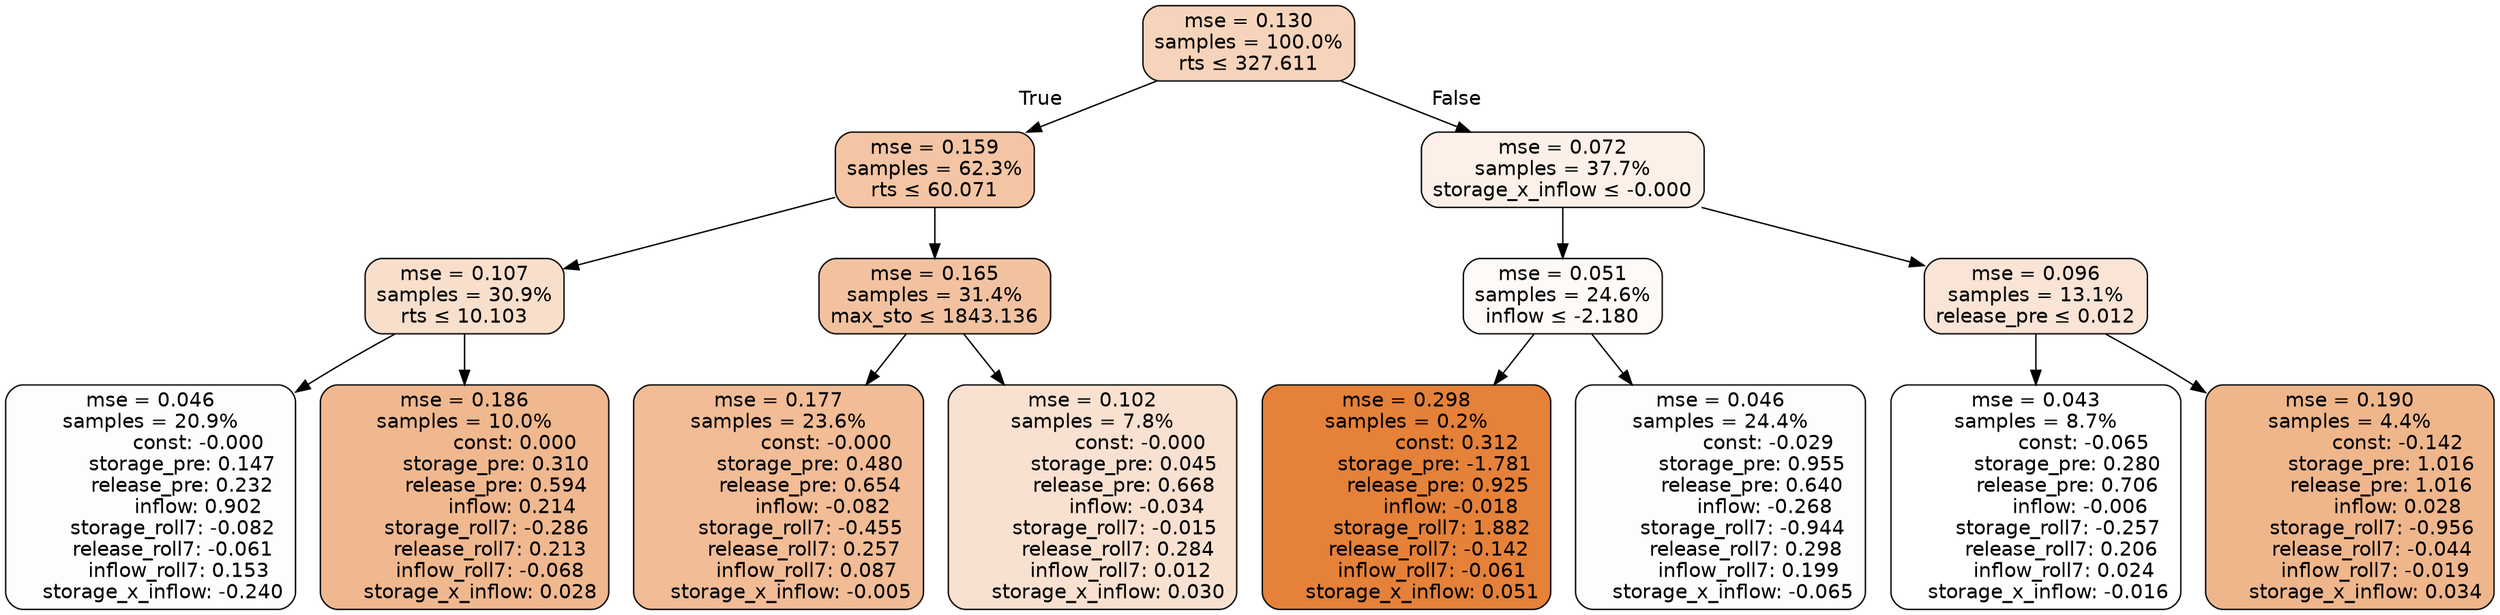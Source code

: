 digraph tree {
bgcolor="transparent"
node [shape=rectangle, style="filled, rounded", color="black", fontname=helvetica] ;
edge [fontname=helvetica] ;
	"0" [label="mse = 0.130
samples = 100.0%
rts &le; 327.611", fillcolor="#f6d4bb"]
	"1" [label="mse = 0.159
samples = 62.3%
rts &le; 60.071", fillcolor="#f3c5a4"]
	"2" [label="mse = 0.107
samples = 30.9%
rts &le; 10.103", fillcolor="#f8dfcc"]
	"3" [label="mse = 0.046
samples = 20.9%
               const: -0.000
          storage_pre: 0.147
          release_pre: 0.232
               inflow: 0.902
       storage_roll7: -0.082
       release_roll7: -0.061
         inflow_roll7: 0.153
    storage_x_inflow: -0.240", fillcolor="#fefdfc"]
	"4" [label="mse = 0.186
samples = 10.0%
                const: 0.000
          storage_pre: 0.310
          release_pre: 0.594
               inflow: 0.214
       storage_roll7: -0.286
        release_roll7: 0.213
        inflow_roll7: -0.068
     storage_x_inflow: 0.028", fillcolor="#f0b88f"]
	"5" [label="mse = 0.165
samples = 31.4%
max_sto &le; 1843.136", fillcolor="#f2c2a0"]
	"6" [label="mse = 0.177
samples = 23.6%
               const: -0.000
          storage_pre: 0.480
          release_pre: 0.654
              inflow: -0.082
       storage_roll7: -0.455
        release_roll7: 0.257
         inflow_roll7: 0.087
    storage_x_inflow: -0.005", fillcolor="#f1bc96"]
	"7" [label="mse = 0.102
samples = 7.8%
               const: -0.000
          storage_pre: 0.045
          release_pre: 0.668
              inflow: -0.034
       storage_roll7: -0.015
        release_roll7: 0.284
         inflow_roll7: 0.012
     storage_x_inflow: 0.030", fillcolor="#f8e1d0"]
	"8" [label="mse = 0.072
samples = 37.7%
storage_x_inflow &le; -0.000", fillcolor="#fcf0e8"]
	"9" [label="mse = 0.051
samples = 24.6%
inflow &le; -2.180", fillcolor="#fefaf8"]
	"10" [label="mse = 0.298
samples = 0.2%
                const: 0.312
         storage_pre: -1.781
          release_pre: 0.925
              inflow: -0.018
        storage_roll7: 1.882
       release_roll7: -0.142
        inflow_roll7: -0.061
     storage_x_inflow: 0.051", fillcolor="#e58139"]
	"11" [label="mse = 0.046
samples = 24.4%
               const: -0.029
          storage_pre: 0.955
          release_pre: 0.640
              inflow: -0.268
       storage_roll7: -0.944
        release_roll7: 0.298
         inflow_roll7: 0.199
    storage_x_inflow: -0.065", fillcolor="#fefdfb"]
	"12" [label="mse = 0.096
samples = 13.1%
release_pre &le; 0.012", fillcolor="#f9e4d5"]
	"13" [label="mse = 0.043
samples = 8.7%
               const: -0.065
          storage_pre: 0.280
          release_pre: 0.706
              inflow: -0.006
       storage_roll7: -0.257
        release_roll7: 0.206
         inflow_roll7: 0.024
    storage_x_inflow: -0.016", fillcolor="#ffffff"]
	"14" [label="mse = 0.190
samples = 4.4%
               const: -0.142
          storage_pre: 1.016
          release_pre: 1.016
               inflow: 0.028
       storage_roll7: -0.956
       release_roll7: -0.044
        inflow_roll7: -0.019
     storage_x_inflow: 0.034", fillcolor="#efb68c"]

	"0" -> "1" [labeldistance=2.5, labelangle=45, headlabel="True"]
	"1" -> "2"
	"2" -> "3"
	"2" -> "4"
	"1" -> "5"
	"5" -> "6"
	"5" -> "7"
	"0" -> "8" [labeldistance=2.5, labelangle=-45, headlabel="False"]
	"8" -> "9"
	"9" -> "10"
	"9" -> "11"
	"8" -> "12"
	"12" -> "13"
	"12" -> "14"
}